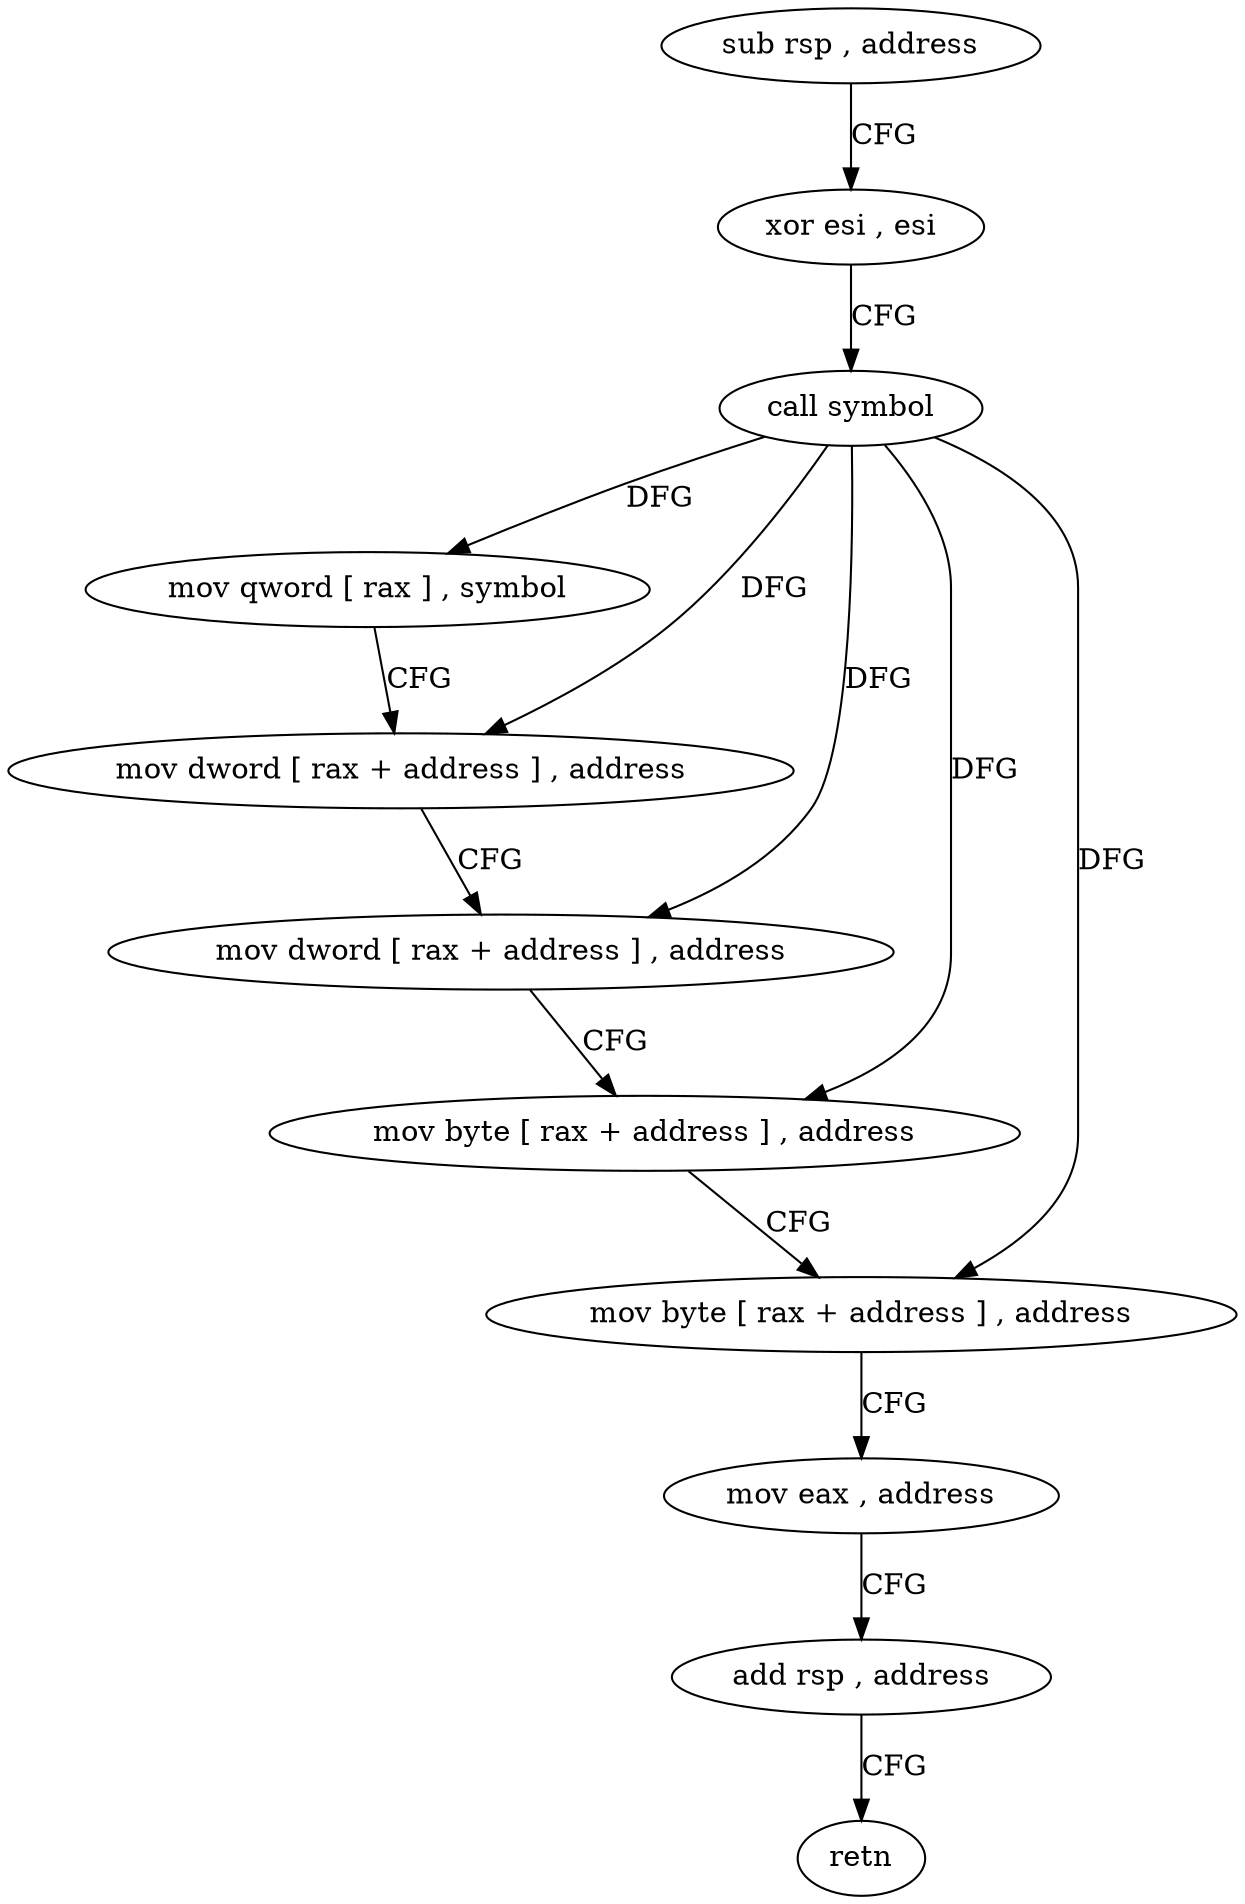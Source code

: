 digraph "func" {
"4250608" [label = "sub rsp , address" ]
"4250612" [label = "xor esi , esi" ]
"4250614" [label = "call symbol" ]
"4250619" [label = "mov qword [ rax ] , symbol" ]
"4250626" [label = "mov dword [ rax + address ] , address" ]
"4250633" [label = "mov dword [ rax + address ] , address" ]
"4250640" [label = "mov byte [ rax + address ] , address" ]
"4250644" [label = "mov byte [ rax + address ] , address" ]
"4250648" [label = "mov eax , address" ]
"4250653" [label = "add rsp , address" ]
"4250657" [label = "retn" ]
"4250608" -> "4250612" [ label = "CFG" ]
"4250612" -> "4250614" [ label = "CFG" ]
"4250614" -> "4250619" [ label = "DFG" ]
"4250614" -> "4250626" [ label = "DFG" ]
"4250614" -> "4250633" [ label = "DFG" ]
"4250614" -> "4250640" [ label = "DFG" ]
"4250614" -> "4250644" [ label = "DFG" ]
"4250619" -> "4250626" [ label = "CFG" ]
"4250626" -> "4250633" [ label = "CFG" ]
"4250633" -> "4250640" [ label = "CFG" ]
"4250640" -> "4250644" [ label = "CFG" ]
"4250644" -> "4250648" [ label = "CFG" ]
"4250648" -> "4250653" [ label = "CFG" ]
"4250653" -> "4250657" [ label = "CFG" ]
}
